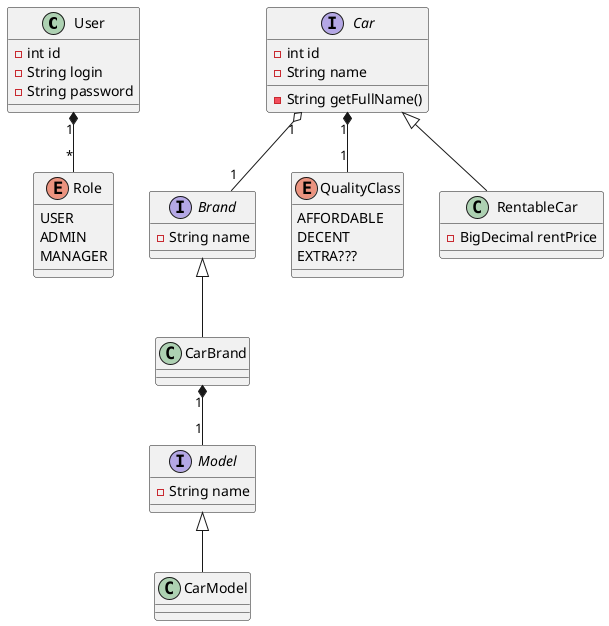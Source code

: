 @startuml
'https://plantuml.com/class-diagram



User "1" *-- "*" Role

Car "1" o-- "1" Brand
Car "1" *-- "1" QualityClass

CarBrand "1" *-- "1" Model


Car <|-- RentableCar
Brand <|-- CarBrand
Model <|-- CarModel

class User {
-int id
-String login
-String password
}

interface Car {
-int id
-String name
-String getFullName()
}

class RentableCar {
-BigDecimal rentPrice
}

interface Brand {
-String name
}

interface Model {
-String name
}

enum Role {
USER
ADMIN
MANAGER
}

enum QualityClass {
AFFORDABLE
DECENT
EXTRA???
}

@enduml